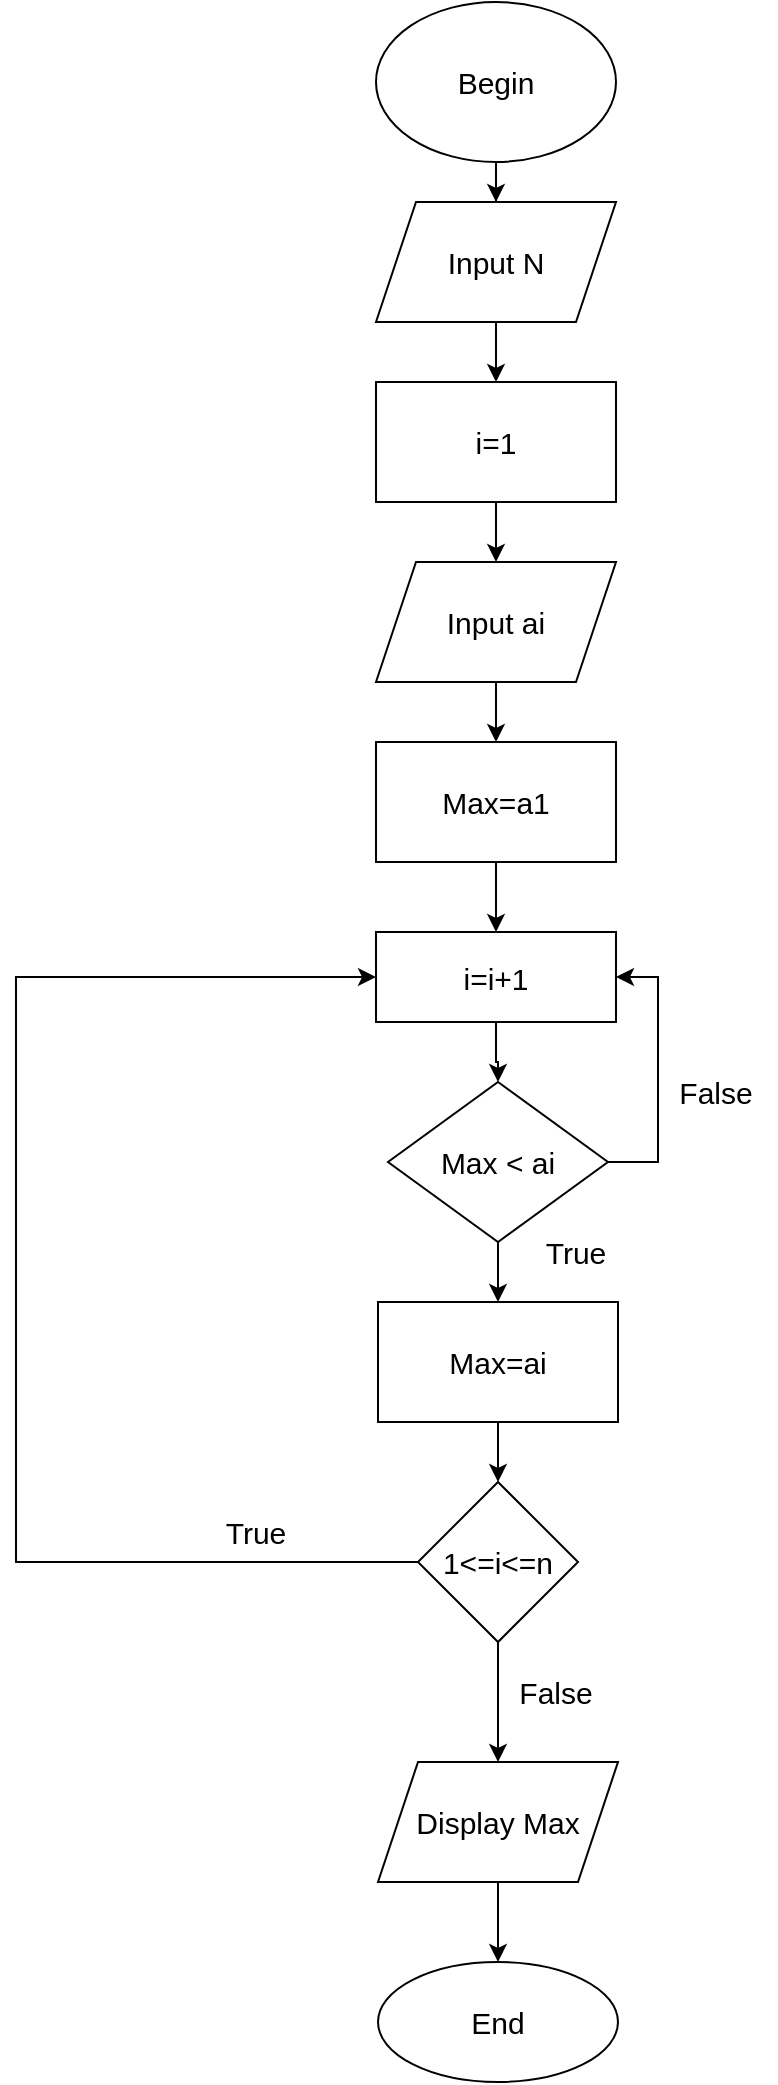 <mxfile version="20.6.0" type="google"><diagram id="3DxSBjU0o65Sf7qaCoAg" name="Trang-1"><mxGraphModel grid="1" page="1" gridSize="10" guides="1" tooltips="1" connect="1" arrows="1" fold="1" pageScale="1" pageWidth="827" pageHeight="1169" math="0" shadow="0"><root><mxCell id="0"/><mxCell id="1" parent="0"/><mxCell id="O6BzMCsTqdRvh-IlylPg-3" style="edgeStyle=orthogonalEdgeStyle;rounded=0;orthogonalLoop=1;jettySize=auto;html=1;entryX=0.5;entryY=0;entryDx=0;entryDy=0;fontSize=15;" edge="1" parent="1" source="O6BzMCsTqdRvh-IlylPg-1" target="O6BzMCsTqdRvh-IlylPg-2"><mxGeometry relative="1" as="geometry"/></mxCell><mxCell id="O6BzMCsTqdRvh-IlylPg-1" value="Begin" style="ellipse;whiteSpace=wrap;html=1;fontSize=15;" vertex="1" parent="1"><mxGeometry x="260" y="70" width="120" height="80" as="geometry"/></mxCell><mxCell id="O6BzMCsTqdRvh-IlylPg-81" style="edgeStyle=orthogonalEdgeStyle;rounded=0;orthogonalLoop=1;jettySize=auto;html=1;entryX=0.5;entryY=0;entryDx=0;entryDy=0;fontSize=15;" edge="1" parent="1" source="O6BzMCsTqdRvh-IlylPg-2" target="O6BzMCsTqdRvh-IlylPg-12"><mxGeometry relative="1" as="geometry"/></mxCell><mxCell id="O6BzMCsTqdRvh-IlylPg-2" value="Input N" style="shape=parallelogram;perimeter=parallelogramPerimeter;whiteSpace=wrap;html=1;fixedSize=1;fontSize=15;" vertex="1" parent="1"><mxGeometry x="260" y="170" width="120" height="60" as="geometry"/></mxCell><mxCell id="O6BzMCsTqdRvh-IlylPg-83" style="edgeStyle=orthogonalEdgeStyle;rounded=0;orthogonalLoop=1;jettySize=auto;html=1;entryX=0.5;entryY=0;entryDx=0;entryDy=0;fontSize=15;" edge="1" parent="1" source="O6BzMCsTqdRvh-IlylPg-10" target="O6BzMCsTqdRvh-IlylPg-14"><mxGeometry relative="1" as="geometry"/></mxCell><mxCell id="O6BzMCsTqdRvh-IlylPg-10" value="Input ai" style="shape=parallelogram;perimeter=parallelogramPerimeter;whiteSpace=wrap;html=1;fixedSize=1;fontSize=15;" vertex="1" parent="1"><mxGeometry x="260" y="350" width="120" height="60" as="geometry"/></mxCell><mxCell id="O6BzMCsTqdRvh-IlylPg-82" style="edgeStyle=orthogonalEdgeStyle;rounded=0;orthogonalLoop=1;jettySize=auto;html=1;entryX=0.5;entryY=0;entryDx=0;entryDy=0;fontSize=15;" edge="1" parent="1" source="O6BzMCsTqdRvh-IlylPg-12" target="O6BzMCsTqdRvh-IlylPg-10"><mxGeometry relative="1" as="geometry"/></mxCell><mxCell id="O6BzMCsTqdRvh-IlylPg-12" value="i=1" style="whiteSpace=wrap;html=1;fontSize=15;" vertex="1" parent="1"><mxGeometry x="260" y="260" width="120" height="60" as="geometry"/></mxCell><mxCell id="O6BzMCsTqdRvh-IlylPg-58" style="edgeStyle=orthogonalEdgeStyle;rounded=0;orthogonalLoop=1;jettySize=auto;html=1;entryX=0.5;entryY=0;entryDx=0;entryDy=0;fontSize=15;" edge="1" parent="1" source="O6BzMCsTqdRvh-IlylPg-14" target="O6BzMCsTqdRvh-IlylPg-23"><mxGeometry relative="1" as="geometry"/></mxCell><mxCell id="O6BzMCsTqdRvh-IlylPg-14" value="Max=a1" style="whiteSpace=wrap;html=1;fontSize=15;" vertex="1" parent="1"><mxGeometry x="260" y="440" width="120" height="60" as="geometry"/></mxCell><mxCell id="O6BzMCsTqdRvh-IlylPg-63" style="edgeStyle=orthogonalEdgeStyle;rounded=0;orthogonalLoop=1;jettySize=auto;html=1;entryX=0.5;entryY=0;entryDx=0;entryDy=0;fontSize=15;" edge="1" parent="1" source="O6BzMCsTqdRvh-IlylPg-16" target="O6BzMCsTqdRvh-IlylPg-43"><mxGeometry relative="1" as="geometry"/></mxCell><mxCell id="O6BzMCsTqdRvh-IlylPg-80" style="edgeStyle=orthogonalEdgeStyle;rounded=0;orthogonalLoop=1;jettySize=auto;html=1;entryX=1;entryY=0.5;entryDx=0;entryDy=0;fontSize=15;" edge="1" parent="1" source="O6BzMCsTqdRvh-IlylPg-16" target="O6BzMCsTqdRvh-IlylPg-23"><mxGeometry relative="1" as="geometry"><Array as="points"><mxPoint x="401" y="650"/><mxPoint x="401" y="558"/></Array></mxGeometry></mxCell><mxCell id="O6BzMCsTqdRvh-IlylPg-16" value="Max &amp;lt; ai" style="rhombus;whiteSpace=wrap;html=1;fontSize=15;" vertex="1" parent="1"><mxGeometry x="266" y="610" width="110" height="80" as="geometry"/></mxCell><mxCell id="O6BzMCsTqdRvh-IlylPg-70" style="edgeStyle=orthogonalEdgeStyle;rounded=0;orthogonalLoop=1;jettySize=auto;html=1;entryX=0.5;entryY=0;entryDx=0;entryDy=0;fontSize=15;" edge="1" parent="1" source="O6BzMCsTqdRvh-IlylPg-23" target="O6BzMCsTqdRvh-IlylPg-16"><mxGeometry relative="1" as="geometry"/></mxCell><mxCell id="O6BzMCsTqdRvh-IlylPg-23" value="i=i+1" style="whiteSpace=wrap;html=1;fontSize=15;" vertex="1" parent="1"><mxGeometry x="260" y="535" width="120" height="45" as="geometry"/></mxCell><mxCell id="O6BzMCsTqdRvh-IlylPg-71" style="edgeStyle=orthogonalEdgeStyle;rounded=0;orthogonalLoop=1;jettySize=auto;html=1;entryX=0.5;entryY=0;entryDx=0;entryDy=0;fontSize=15;" edge="1" parent="1" source="O6BzMCsTqdRvh-IlylPg-27" target="O6BzMCsTqdRvh-IlylPg-67"><mxGeometry relative="1" as="geometry"/></mxCell><mxCell id="O6BzMCsTqdRvh-IlylPg-75" style="edgeStyle=orthogonalEdgeStyle;rounded=0;orthogonalLoop=1;jettySize=auto;html=1;fontSize=15;entryX=0;entryY=0.5;entryDx=0;entryDy=0;" edge="1" parent="1" source="O6BzMCsTqdRvh-IlylPg-27" target="O6BzMCsTqdRvh-IlylPg-23"><mxGeometry relative="1" as="geometry"><mxPoint x="80" y="600" as="targetPoint"/><Array as="points"><mxPoint x="80" y="850"/><mxPoint x="80" y="558"/></Array></mxGeometry></mxCell><mxCell id="O6BzMCsTqdRvh-IlylPg-27" value="1&amp;lt;=i&amp;lt;=n" style="rhombus;whiteSpace=wrap;html=1;fontSize=15;" vertex="1" parent="1"><mxGeometry x="281" y="810" width="80" height="80" as="geometry"/></mxCell><mxCell id="O6BzMCsTqdRvh-IlylPg-69" style="edgeStyle=orthogonalEdgeStyle;rounded=0;orthogonalLoop=1;jettySize=auto;html=1;entryX=0.5;entryY=0;entryDx=0;entryDy=0;fontSize=15;" edge="1" parent="1" source="O6BzMCsTqdRvh-IlylPg-43" target="O6BzMCsTqdRvh-IlylPg-27"><mxGeometry relative="1" as="geometry"/></mxCell><mxCell id="O6BzMCsTqdRvh-IlylPg-43" value="Max=ai" style="rounded=0;whiteSpace=wrap;html=1;fontSize=15;" vertex="1" parent="1"><mxGeometry x="261" y="720" width="120" height="60" as="geometry"/></mxCell><mxCell id="O6BzMCsTqdRvh-IlylPg-79" value="" style="edgeStyle=orthogonalEdgeStyle;rounded=0;orthogonalLoop=1;jettySize=auto;html=1;fontSize=15;" edge="1" parent="1" source="O6BzMCsTqdRvh-IlylPg-67" target="O6BzMCsTqdRvh-IlylPg-78"><mxGeometry relative="1" as="geometry"/></mxCell><mxCell id="O6BzMCsTqdRvh-IlylPg-67" value="Display Max" style="shape=parallelogram;perimeter=parallelogramPerimeter;whiteSpace=wrap;html=1;fixedSize=1;fontSize=15;rounded=0;" vertex="1" parent="1"><mxGeometry x="261" y="950" width="120" height="60" as="geometry"/></mxCell><mxCell id="O6BzMCsTqdRvh-IlylPg-76" value="False" style="text;html=1;strokeColor=none;fillColor=none;align=center;verticalAlign=middle;whiteSpace=wrap;rounded=0;fontSize=15;" vertex="1" parent="1"><mxGeometry x="320" y="900" width="60" height="30" as="geometry"/></mxCell><mxCell id="O6BzMCsTqdRvh-IlylPg-77" value="True" style="text;html=1;strokeColor=none;fillColor=none;align=center;verticalAlign=middle;whiteSpace=wrap;rounded=0;fontSize=15;" vertex="1" parent="1"><mxGeometry x="170" y="820" width="60" height="30" as="geometry"/></mxCell><mxCell id="O6BzMCsTqdRvh-IlylPg-78" value="End" style="ellipse;whiteSpace=wrap;html=1;fontSize=15;rounded=0;" vertex="1" parent="1"><mxGeometry x="261" y="1050" width="120" height="60" as="geometry"/></mxCell><mxCell id="O6BzMCsTqdRvh-IlylPg-84" value="False" style="text;html=1;strokeColor=none;fillColor=none;align=center;verticalAlign=middle;whiteSpace=wrap;rounded=0;fontSize=15;" vertex="1" parent="1"><mxGeometry x="400" y="600" width="60" height="30" as="geometry"/></mxCell><mxCell id="O6BzMCsTqdRvh-IlylPg-85" value="True&lt;br&gt;" style="text;html=1;strokeColor=none;fillColor=none;align=center;verticalAlign=middle;whiteSpace=wrap;rounded=0;fontSize=15;" vertex="1" parent="1"><mxGeometry x="330" y="680" width="60" height="30" as="geometry"/></mxCell></root></mxGraphModel></diagram></mxfile>